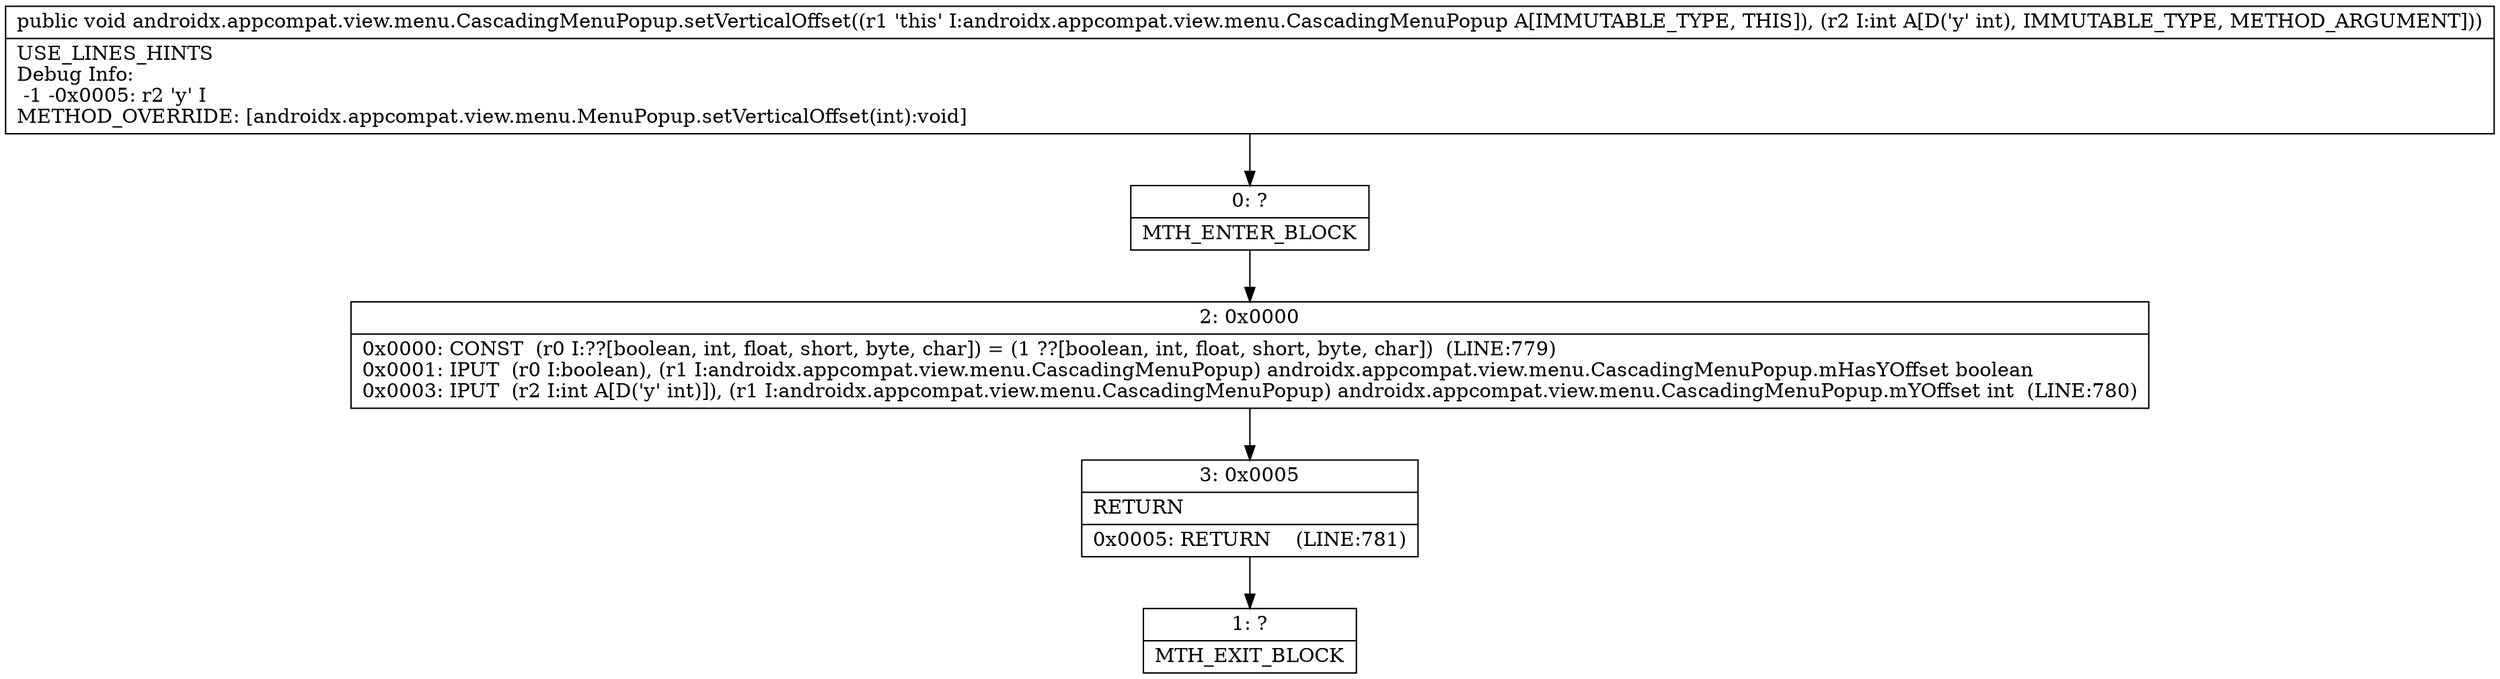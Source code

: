 digraph "CFG forandroidx.appcompat.view.menu.CascadingMenuPopup.setVerticalOffset(I)V" {
Node_0 [shape=record,label="{0\:\ ?|MTH_ENTER_BLOCK\l}"];
Node_2 [shape=record,label="{2\:\ 0x0000|0x0000: CONST  (r0 I:??[boolean, int, float, short, byte, char]) = (1 ??[boolean, int, float, short, byte, char])  (LINE:779)\l0x0001: IPUT  (r0 I:boolean), (r1 I:androidx.appcompat.view.menu.CascadingMenuPopup) androidx.appcompat.view.menu.CascadingMenuPopup.mHasYOffset boolean \l0x0003: IPUT  (r2 I:int A[D('y' int)]), (r1 I:androidx.appcompat.view.menu.CascadingMenuPopup) androidx.appcompat.view.menu.CascadingMenuPopup.mYOffset int  (LINE:780)\l}"];
Node_3 [shape=record,label="{3\:\ 0x0005|RETURN\l|0x0005: RETURN    (LINE:781)\l}"];
Node_1 [shape=record,label="{1\:\ ?|MTH_EXIT_BLOCK\l}"];
MethodNode[shape=record,label="{public void androidx.appcompat.view.menu.CascadingMenuPopup.setVerticalOffset((r1 'this' I:androidx.appcompat.view.menu.CascadingMenuPopup A[IMMUTABLE_TYPE, THIS]), (r2 I:int A[D('y' int), IMMUTABLE_TYPE, METHOD_ARGUMENT]))  | USE_LINES_HINTS\lDebug Info:\l  \-1 \-0x0005: r2 'y' I\lMETHOD_OVERRIDE: [androidx.appcompat.view.menu.MenuPopup.setVerticalOffset(int):void]\l}"];
MethodNode -> Node_0;Node_0 -> Node_2;
Node_2 -> Node_3;
Node_3 -> Node_1;
}

